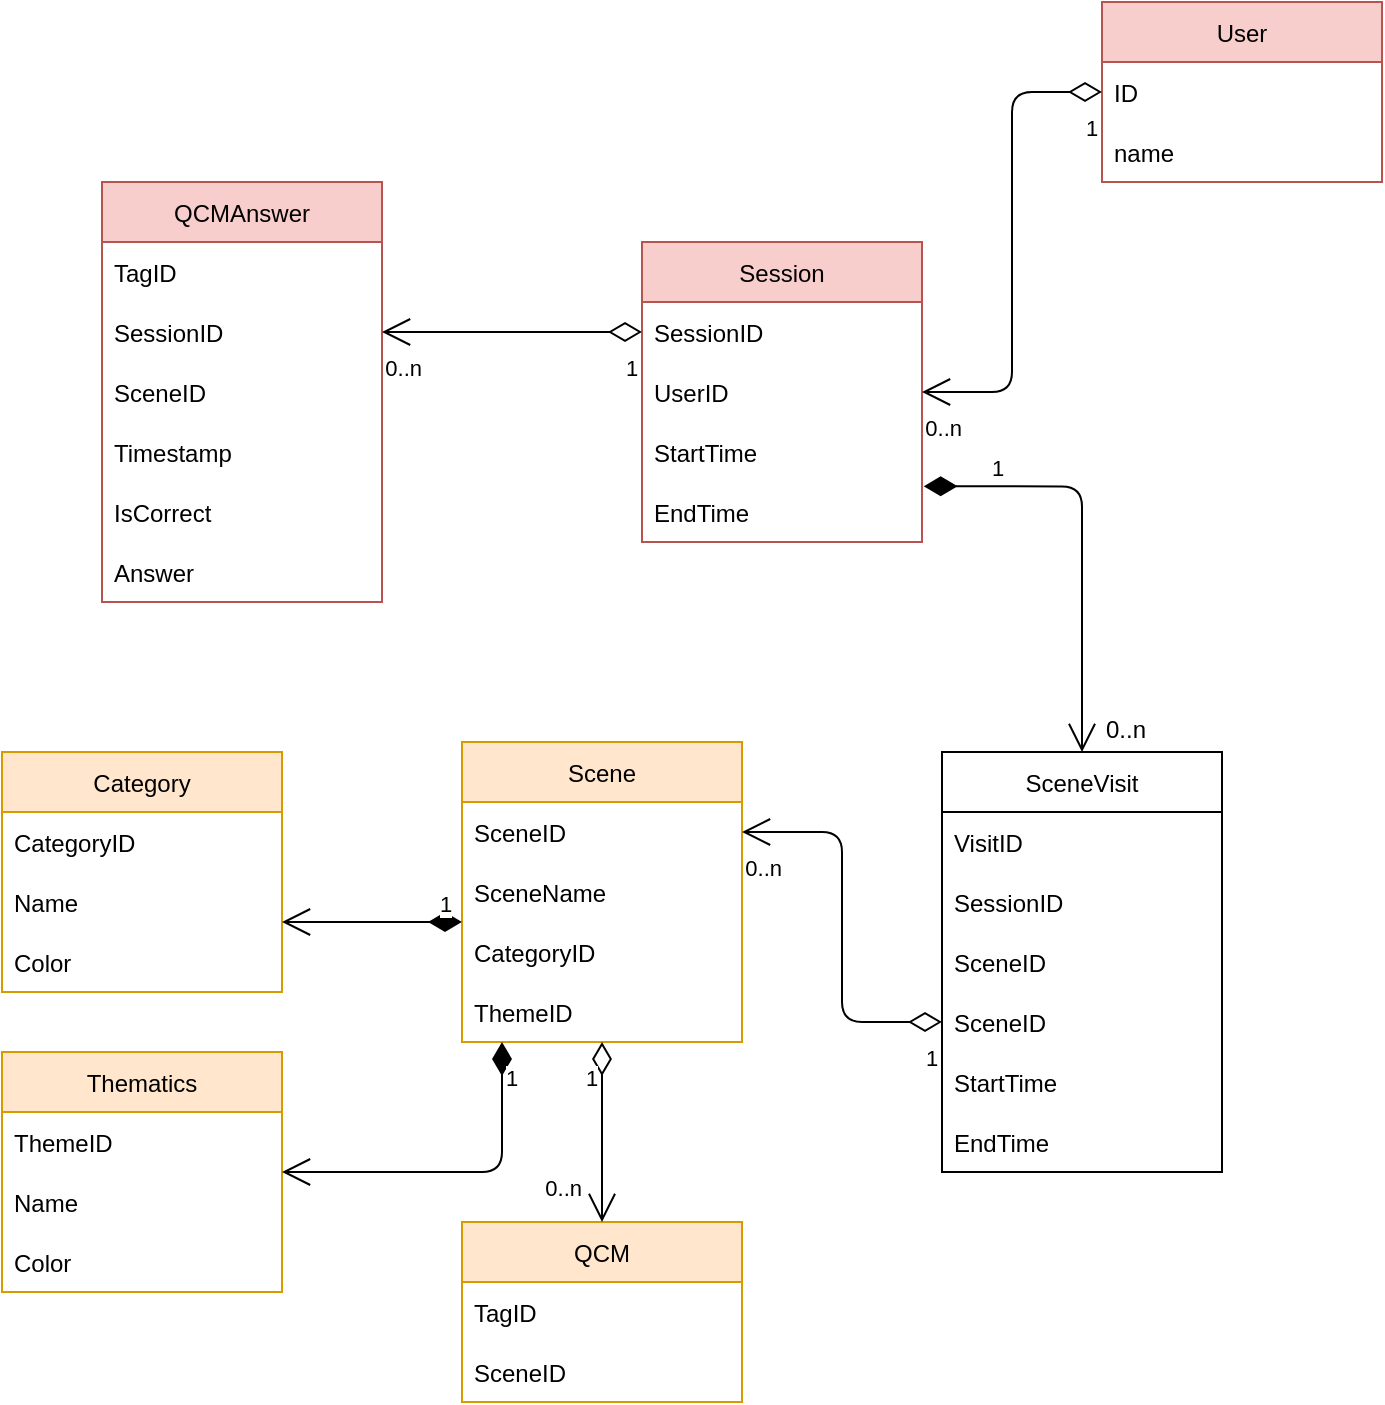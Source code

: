 <mxfile version="15.3.8"><diagram id="LeO06nZJhRLUOQGXfSKD" name="Page-1"><mxGraphModel dx="2035" dy="642" grid="1" gridSize="10" guides="1" tooltips="1" connect="1" arrows="1" fold="1" page="1" pageScale="1" pageWidth="850" pageHeight="1100" math="0" shadow="0"><root><mxCell id="0"/><mxCell id="1" parent="0"/><mxCell id="99hKw1-xVSAWSdRPkOgW-1" value="User" style="swimlane;fontStyle=0;childLayout=stackLayout;horizontal=1;startSize=30;horizontalStack=0;resizeParent=1;resizeParentMax=0;resizeLast=0;collapsible=1;marginBottom=0;fillColor=#f8cecc;strokeColor=#b85450;" vertex="1" parent="1"><mxGeometry x="360" y="10" width="140" height="90" as="geometry"/></mxCell><mxCell id="99hKw1-xVSAWSdRPkOgW-2" value="ID" style="text;strokeColor=none;fillColor=none;align=left;verticalAlign=middle;spacingLeft=4;spacingRight=4;overflow=hidden;points=[[0,0.5],[1,0.5]];portConstraint=eastwest;rotatable=0;" vertex="1" parent="99hKw1-xVSAWSdRPkOgW-1"><mxGeometry y="30" width="140" height="30" as="geometry"/></mxCell><mxCell id="99hKw1-xVSAWSdRPkOgW-4" value="name" style="text;strokeColor=none;fillColor=none;align=left;verticalAlign=middle;spacingLeft=4;spacingRight=4;overflow=hidden;points=[[0,0.5],[1,0.5]];portConstraint=eastwest;rotatable=0;" vertex="1" parent="99hKw1-xVSAWSdRPkOgW-1"><mxGeometry y="60" width="140" height="30" as="geometry"/></mxCell><mxCell id="99hKw1-xVSAWSdRPkOgW-5" value="Session" style="swimlane;fontStyle=0;childLayout=stackLayout;horizontal=1;startSize=30;horizontalStack=0;resizeParent=1;resizeParentMax=0;resizeLast=0;collapsible=1;marginBottom=0;fillColor=#f8cecc;strokeColor=#b85450;" vertex="1" parent="1"><mxGeometry x="130" y="130" width="140" height="150" as="geometry"/></mxCell><mxCell id="99hKw1-xVSAWSdRPkOgW-6" value="SessionID   " style="text;strokeColor=none;fillColor=none;align=left;verticalAlign=middle;spacingLeft=4;spacingRight=4;overflow=hidden;points=[[0,0.5],[1,0.5]];portConstraint=eastwest;rotatable=0;" vertex="1" parent="99hKw1-xVSAWSdRPkOgW-5"><mxGeometry y="30" width="140" height="30" as="geometry"/></mxCell><mxCell id="99hKw1-xVSAWSdRPkOgW-11" value="UserID" style="text;strokeColor=none;fillColor=none;align=left;verticalAlign=middle;spacingLeft=4;spacingRight=4;overflow=hidden;points=[[0,0.5],[1,0.5]];portConstraint=eastwest;rotatable=0;" vertex="1" parent="99hKw1-xVSAWSdRPkOgW-5"><mxGeometry y="60" width="140" height="30" as="geometry"/></mxCell><mxCell id="99hKw1-xVSAWSdRPkOgW-7" value="StartTime    " style="text;strokeColor=none;fillColor=none;align=left;verticalAlign=middle;spacingLeft=4;spacingRight=4;overflow=hidden;points=[[0,0.5],[1,0.5]];portConstraint=eastwest;rotatable=0;" vertex="1" parent="99hKw1-xVSAWSdRPkOgW-5"><mxGeometry y="90" width="140" height="30" as="geometry"/></mxCell><mxCell id="99hKw1-xVSAWSdRPkOgW-8" value="EndTime" style="text;strokeColor=none;fillColor=none;align=left;verticalAlign=middle;spacingLeft=4;spacingRight=4;overflow=hidden;points=[[0,0.5],[1,0.5]];portConstraint=eastwest;rotatable=0;" vertex="1" parent="99hKw1-xVSAWSdRPkOgW-5"><mxGeometry y="120" width="140" height="30" as="geometry"/></mxCell><mxCell id="99hKw1-xVSAWSdRPkOgW-21" value="" style="endArrow=open;html=1;endSize=12;startArrow=diamondThin;startSize=14;startFill=0;edgeStyle=orthogonalEdgeStyle;" edge="1" parent="1" source="99hKw1-xVSAWSdRPkOgW-2" target="99hKw1-xVSAWSdRPkOgW-11"><mxGeometry relative="1" as="geometry"><mxPoint x="230" y="210" as="sourcePoint"/><mxPoint x="390" y="210" as="targetPoint"/></mxGeometry></mxCell><mxCell id="99hKw1-xVSAWSdRPkOgW-22" value="1" style="edgeLabel;resizable=0;html=1;align=left;verticalAlign=top;" connectable="0" vertex="1" parent="99hKw1-xVSAWSdRPkOgW-21"><mxGeometry x="-1" relative="1" as="geometry"><mxPoint x="-10" y="5" as="offset"/></mxGeometry></mxCell><mxCell id="99hKw1-xVSAWSdRPkOgW-23" value="0..n" style="edgeLabel;resizable=0;html=1;align=right;verticalAlign=top;" connectable="0" vertex="1" parent="99hKw1-xVSAWSdRPkOgW-21"><mxGeometry x="1" relative="1" as="geometry"><mxPoint x="20" y="5" as="offset"/></mxGeometry></mxCell><mxCell id="99hKw1-xVSAWSdRPkOgW-24" value="Scene" style="swimlane;fontStyle=0;childLayout=stackLayout;horizontal=1;startSize=30;horizontalStack=0;resizeParent=1;resizeParentMax=0;resizeLast=0;collapsible=1;marginBottom=0;fillColor=#ffe6cc;strokeColor=#d79b00;" vertex="1" parent="1"><mxGeometry x="40" y="380" width="140" height="150" as="geometry"/></mxCell><mxCell id="99hKw1-xVSAWSdRPkOgW-25" value="SceneID" style="text;strokeColor=none;fillColor=none;align=left;verticalAlign=middle;spacingLeft=4;spacingRight=4;overflow=hidden;points=[[0,0.5],[1,0.5]];portConstraint=eastwest;rotatable=0;" vertex="1" parent="99hKw1-xVSAWSdRPkOgW-24"><mxGeometry y="30" width="140" height="30" as="geometry"/></mxCell><mxCell id="99hKw1-xVSAWSdRPkOgW-63" value="SceneName" style="text;strokeColor=none;fillColor=none;align=left;verticalAlign=middle;spacingLeft=4;spacingRight=4;overflow=hidden;points=[[0,0.5],[1,0.5]];portConstraint=eastwest;rotatable=0;" vertex="1" parent="99hKw1-xVSAWSdRPkOgW-24"><mxGeometry y="60" width="140" height="30" as="geometry"/></mxCell><mxCell id="99hKw1-xVSAWSdRPkOgW-26" value="CategoryID" style="text;strokeColor=none;fillColor=none;align=left;verticalAlign=middle;spacingLeft=4;spacingRight=4;overflow=hidden;points=[[0,0.5],[1,0.5]];portConstraint=eastwest;rotatable=0;" vertex="1" parent="99hKw1-xVSAWSdRPkOgW-24"><mxGeometry y="90" width="140" height="30" as="geometry"/></mxCell><mxCell id="99hKw1-xVSAWSdRPkOgW-64" value="ThemeID" style="text;strokeColor=none;fillColor=none;align=left;verticalAlign=middle;spacingLeft=4;spacingRight=4;overflow=hidden;points=[[0,0.5],[1,0.5]];portConstraint=eastwest;rotatable=0;" vertex="1" parent="99hKw1-xVSAWSdRPkOgW-24"><mxGeometry y="120" width="140" height="30" as="geometry"/></mxCell><mxCell id="99hKw1-xVSAWSdRPkOgW-29" value="QCM" style="swimlane;fontStyle=0;childLayout=stackLayout;horizontal=1;startSize=30;horizontalStack=0;resizeParent=1;resizeParentMax=0;resizeLast=0;collapsible=1;marginBottom=0;fillColor=#ffe6cc;strokeColor=#d79b00;" vertex="1" parent="1"><mxGeometry x="40" y="620" width="140" height="90" as="geometry"/></mxCell><mxCell id="99hKw1-xVSAWSdRPkOgW-30" value="TagID" style="text;strokeColor=none;fillColor=none;align=left;verticalAlign=middle;spacingLeft=4;spacingRight=4;overflow=hidden;points=[[0,0.5],[1,0.5]];portConstraint=eastwest;rotatable=0;" vertex="1" parent="99hKw1-xVSAWSdRPkOgW-29"><mxGeometry y="30" width="140" height="30" as="geometry"/></mxCell><mxCell id="99hKw1-xVSAWSdRPkOgW-31" value="SceneID" style="text;strokeColor=none;fillColor=none;align=left;verticalAlign=middle;spacingLeft=4;spacingRight=4;overflow=hidden;points=[[0,0.5],[1,0.5]];portConstraint=eastwest;rotatable=0;" vertex="1" parent="99hKw1-xVSAWSdRPkOgW-29"><mxGeometry y="60" width="140" height="30" as="geometry"/></mxCell><mxCell id="99hKw1-xVSAWSdRPkOgW-32" value="" style="endArrow=open;html=1;endSize=12;startArrow=diamondThin;startSize=14;startFill=0;edgeStyle=orthogonalEdgeStyle;entryX=0.5;entryY=0;entryDx=0;entryDy=0;" edge="1" parent="1" target="99hKw1-xVSAWSdRPkOgW-29"><mxGeometry relative="1" as="geometry"><mxPoint x="110" y="530" as="sourcePoint"/><mxPoint x="-130" y="750" as="targetPoint"/><Array as="points"><mxPoint x="110" y="610"/><mxPoint x="110" y="610"/></Array></mxGeometry></mxCell><mxCell id="99hKw1-xVSAWSdRPkOgW-33" value="1" style="edgeLabel;resizable=0;html=1;align=left;verticalAlign=top;" connectable="0" vertex="1" parent="99hKw1-xVSAWSdRPkOgW-32"><mxGeometry x="-1" relative="1" as="geometry"><mxPoint x="-10" y="5" as="offset"/></mxGeometry></mxCell><mxCell id="99hKw1-xVSAWSdRPkOgW-34" value="0..n" style="edgeLabel;resizable=0;html=1;align=right;verticalAlign=top;" connectable="0" vertex="1" parent="99hKw1-xVSAWSdRPkOgW-32"><mxGeometry x="1" relative="1" as="geometry"><mxPoint x="-10" y="-30" as="offset"/></mxGeometry></mxCell><mxCell id="99hKw1-xVSAWSdRPkOgW-35" value="QCMAnswer" style="swimlane;fontStyle=0;childLayout=stackLayout;horizontal=1;startSize=30;horizontalStack=0;resizeParent=1;resizeParentMax=0;resizeLast=0;collapsible=1;marginBottom=0;fillColor=#f8cecc;strokeColor=#b85450;" vertex="1" parent="1"><mxGeometry x="-140" y="100" width="140" height="210" as="geometry"/></mxCell><mxCell id="99hKw1-xVSAWSdRPkOgW-72" value="TagID" style="text;strokeColor=none;fillColor=none;align=left;verticalAlign=middle;spacingLeft=4;spacingRight=4;overflow=hidden;points=[[0,0.5],[1,0.5]];portConstraint=eastwest;rotatable=0;" vertex="1" parent="99hKw1-xVSAWSdRPkOgW-35"><mxGeometry y="30" width="140" height="30" as="geometry"/></mxCell><mxCell id="99hKw1-xVSAWSdRPkOgW-36" value="SessionID" style="text;strokeColor=none;fillColor=none;align=left;verticalAlign=middle;spacingLeft=4;spacingRight=4;overflow=hidden;points=[[0,0.5],[1,0.5]];portConstraint=eastwest;rotatable=0;" vertex="1" parent="99hKw1-xVSAWSdRPkOgW-35"><mxGeometry y="60" width="140" height="30" as="geometry"/></mxCell><mxCell id="99hKw1-xVSAWSdRPkOgW-62" value="SceneID" style="text;strokeColor=none;fillColor=none;align=left;verticalAlign=middle;spacingLeft=4;spacingRight=4;overflow=hidden;points=[[0,0.5],[1,0.5]];portConstraint=eastwest;rotatable=0;" vertex="1" parent="99hKw1-xVSAWSdRPkOgW-35"><mxGeometry y="90" width="140" height="30" as="geometry"/></mxCell><mxCell id="99hKw1-xVSAWSdRPkOgW-38" value="Timestamp" style="text;strokeColor=none;fillColor=none;align=left;verticalAlign=middle;spacingLeft=4;spacingRight=4;overflow=hidden;points=[[0,0.5],[1,0.5]];portConstraint=eastwest;rotatable=0;" vertex="1" parent="99hKw1-xVSAWSdRPkOgW-35"><mxGeometry y="120" width="140" height="30" as="geometry"/></mxCell><mxCell id="99hKw1-xVSAWSdRPkOgW-69" value="IsCorrect" style="text;strokeColor=none;fillColor=none;align=left;verticalAlign=middle;spacingLeft=4;spacingRight=4;overflow=hidden;points=[[0,0.5],[1,0.5]];portConstraint=eastwest;rotatable=0;" vertex="1" parent="99hKw1-xVSAWSdRPkOgW-35"><mxGeometry y="150" width="140" height="30" as="geometry"/></mxCell><mxCell id="99hKw1-xVSAWSdRPkOgW-78" value="Answer" style="text;strokeColor=none;fillColor=none;align=left;verticalAlign=middle;spacingLeft=4;spacingRight=4;overflow=hidden;points=[[0,0.5],[1,0.5]];portConstraint=eastwest;rotatable=0;" vertex="1" parent="99hKw1-xVSAWSdRPkOgW-35"><mxGeometry y="180" width="140" height="30" as="geometry"/></mxCell><mxCell id="99hKw1-xVSAWSdRPkOgW-39" value="" style="endArrow=open;html=1;endSize=12;startArrow=diamondThin;startSize=14;startFill=0;edgeStyle=orthogonalEdgeStyle;exitX=0;exitY=0.5;exitDx=0;exitDy=0;" edge="1" parent="1" source="99hKw1-xVSAWSdRPkOgW-6" target="99hKw1-xVSAWSdRPkOgW-36"><mxGeometry relative="1" as="geometry"><mxPoint x="400" y="240" as="sourcePoint"/><mxPoint x="310" y="390" as="targetPoint"/></mxGeometry></mxCell><mxCell id="99hKw1-xVSAWSdRPkOgW-40" value="1" style="edgeLabel;resizable=0;html=1;align=left;verticalAlign=top;" connectable="0" vertex="1" parent="99hKw1-xVSAWSdRPkOgW-39"><mxGeometry x="-1" relative="1" as="geometry"><mxPoint x="-10" y="5" as="offset"/></mxGeometry></mxCell><mxCell id="99hKw1-xVSAWSdRPkOgW-41" value="0..n" style="edgeLabel;resizable=0;html=1;align=right;verticalAlign=top;" connectable="0" vertex="1" parent="99hKw1-xVSAWSdRPkOgW-39"><mxGeometry x="1" relative="1" as="geometry"><mxPoint x="20" y="5" as="offset"/></mxGeometry></mxCell><mxCell id="99hKw1-xVSAWSdRPkOgW-45" value="SceneVisit" style="swimlane;fontStyle=0;childLayout=stackLayout;horizontal=1;startSize=30;horizontalStack=0;resizeParent=1;resizeParentMax=0;resizeLast=0;collapsible=1;marginBottom=0;" vertex="1" parent="1"><mxGeometry x="280" y="385" width="140" height="210" as="geometry"/></mxCell><mxCell id="99hKw1-xVSAWSdRPkOgW-48" value="VisitID" style="text;strokeColor=none;fillColor=none;align=left;verticalAlign=middle;spacingLeft=4;spacingRight=4;overflow=hidden;points=[[0,0.5],[1,0.5]];portConstraint=eastwest;rotatable=0;" vertex="1" parent="99hKw1-xVSAWSdRPkOgW-45"><mxGeometry y="30" width="140" height="30" as="geometry"/></mxCell><mxCell id="99hKw1-xVSAWSdRPkOgW-46" value="SessionID" style="text;strokeColor=none;fillColor=none;align=left;verticalAlign=middle;spacingLeft=4;spacingRight=4;overflow=hidden;points=[[0,0.5],[1,0.5]];portConstraint=eastwest;rotatable=0;" vertex="1" parent="99hKw1-xVSAWSdRPkOgW-45"><mxGeometry y="60" width="140" height="30" as="geometry"/></mxCell><mxCell id="99hKw1-xVSAWSdRPkOgW-61" value="SceneID" style="text;strokeColor=none;fillColor=none;align=left;verticalAlign=middle;spacingLeft=4;spacingRight=4;overflow=hidden;points=[[0,0.5],[1,0.5]];portConstraint=eastwest;rotatable=0;" vertex="1" parent="99hKw1-xVSAWSdRPkOgW-45"><mxGeometry y="90" width="140" height="30" as="geometry"/></mxCell><mxCell id="99hKw1-xVSAWSdRPkOgW-47" value="SceneID" style="text;strokeColor=none;fillColor=none;align=left;verticalAlign=middle;spacingLeft=4;spacingRight=4;overflow=hidden;points=[[0,0.5],[1,0.5]];portConstraint=eastwest;rotatable=0;" vertex="1" parent="99hKw1-xVSAWSdRPkOgW-45"><mxGeometry y="120" width="140" height="30" as="geometry"/></mxCell><mxCell id="99hKw1-xVSAWSdRPkOgW-76" value="StartTime    " style="text;strokeColor=none;fillColor=none;align=left;verticalAlign=middle;spacingLeft=4;spacingRight=4;overflow=hidden;points=[[0,0.5],[1,0.5]];portConstraint=eastwest;rotatable=0;" vertex="1" parent="99hKw1-xVSAWSdRPkOgW-45"><mxGeometry y="150" width="140" height="30" as="geometry"/></mxCell><mxCell id="99hKw1-xVSAWSdRPkOgW-77" value="EndTime" style="text;strokeColor=none;fillColor=none;align=left;verticalAlign=middle;spacingLeft=4;spacingRight=4;overflow=hidden;points=[[0,0.5],[1,0.5]];portConstraint=eastwest;rotatable=0;" vertex="1" parent="99hKw1-xVSAWSdRPkOgW-45"><mxGeometry y="180" width="140" height="30" as="geometry"/></mxCell><mxCell id="99hKw1-xVSAWSdRPkOgW-49" value="1" style="endArrow=open;html=1;endSize=12;startArrow=diamondThin;startSize=14;startFill=1;edgeStyle=orthogonalEdgeStyle;align=left;verticalAlign=bottom;exitX=1.006;exitY=0.072;exitDx=0;exitDy=0;exitPerimeter=0;" edge="1" parent="1" source="99hKw1-xVSAWSdRPkOgW-8" target="99hKw1-xVSAWSdRPkOgW-45"><mxGeometry x="-0.698" relative="1" as="geometry"><mxPoint x="210" y="190" as="sourcePoint"/><mxPoint x="370" y="190" as="targetPoint"/><Array as="points"><mxPoint x="350" y="252"/></Array><mxPoint as="offset"/></mxGeometry></mxCell><mxCell id="99hKw1-xVSAWSdRPkOgW-51" value="&lt;div&gt;0..n&lt;/div&gt;&lt;div&gt;&lt;br&gt;&lt;/div&gt;" style="text;whiteSpace=wrap;html=1;" vertex="1" parent="1"><mxGeometry x="360" y="360" width="30" height="30" as="geometry"/></mxCell><mxCell id="99hKw1-xVSAWSdRPkOgW-52" value="" style="endArrow=open;html=1;endSize=12;startArrow=diamondThin;startSize=14;startFill=0;edgeStyle=orthogonalEdgeStyle;exitX=0;exitY=0.5;exitDx=0;exitDy=0;" edge="1" parent="1" source="99hKw1-xVSAWSdRPkOgW-47" target="99hKw1-xVSAWSdRPkOgW-25"><mxGeometry relative="1" as="geometry"><mxPoint x="420" y="550" as="sourcePoint"/><mxPoint x="290" y="640.0" as="targetPoint"/></mxGeometry></mxCell><mxCell id="99hKw1-xVSAWSdRPkOgW-53" value="1" style="edgeLabel;resizable=0;html=1;align=left;verticalAlign=top;" connectable="0" vertex="1" parent="99hKw1-xVSAWSdRPkOgW-52"><mxGeometry x="-1" relative="1" as="geometry"><mxPoint x="-10" y="5" as="offset"/></mxGeometry></mxCell><mxCell id="99hKw1-xVSAWSdRPkOgW-54" value="0..n" style="edgeLabel;resizable=0;html=1;align=right;verticalAlign=top;" connectable="0" vertex="1" parent="99hKw1-xVSAWSdRPkOgW-52"><mxGeometry x="1" relative="1" as="geometry"><mxPoint x="20" y="5" as="offset"/></mxGeometry></mxCell><mxCell id="99hKw1-xVSAWSdRPkOgW-55" value="Category" style="swimlane;fontStyle=0;childLayout=stackLayout;horizontal=1;startSize=30;horizontalStack=0;resizeParent=1;resizeParentMax=0;resizeLast=0;collapsible=1;marginBottom=0;fillColor=#ffe6cc;strokeColor=#d79b00;" vertex="1" parent="1"><mxGeometry x="-190" y="385" width="140" height="120" as="geometry"/></mxCell><mxCell id="99hKw1-xVSAWSdRPkOgW-56" value="CategoryID" style="text;strokeColor=none;fillColor=none;align=left;verticalAlign=middle;spacingLeft=4;spacingRight=4;overflow=hidden;points=[[0,0.5],[1,0.5]];portConstraint=eastwest;rotatable=0;" vertex="1" parent="99hKw1-xVSAWSdRPkOgW-55"><mxGeometry y="30" width="140" height="30" as="geometry"/></mxCell><mxCell id="99hKw1-xVSAWSdRPkOgW-66" value="Name" style="text;strokeColor=none;fillColor=none;align=left;verticalAlign=middle;spacingLeft=4;spacingRight=4;overflow=hidden;points=[[0,0.5],[1,0.5]];portConstraint=eastwest;rotatable=0;" vertex="1" parent="99hKw1-xVSAWSdRPkOgW-55"><mxGeometry y="60" width="140" height="30" as="geometry"/></mxCell><mxCell id="99hKw1-xVSAWSdRPkOgW-57" value="Color" style="text;strokeColor=none;fillColor=none;align=left;verticalAlign=middle;spacingLeft=4;spacingRight=4;overflow=hidden;points=[[0,0.5],[1,0.5]];portConstraint=eastwest;rotatable=0;" vertex="1" parent="99hKw1-xVSAWSdRPkOgW-55"><mxGeometry y="90" width="140" height="30" as="geometry"/></mxCell><mxCell id="99hKw1-xVSAWSdRPkOgW-58" value="Thematics" style="swimlane;fontStyle=0;childLayout=stackLayout;horizontal=1;startSize=30;horizontalStack=0;resizeParent=1;resizeParentMax=0;resizeLast=0;collapsible=1;marginBottom=0;fillColor=#ffe6cc;strokeColor=#d79b00;" vertex="1" parent="1"><mxGeometry x="-190" y="535" width="140" height="120" as="geometry"/></mxCell><mxCell id="99hKw1-xVSAWSdRPkOgW-59" value="ThemeID" style="text;strokeColor=none;fillColor=none;align=left;verticalAlign=middle;spacingLeft=4;spacingRight=4;overflow=hidden;points=[[0,0.5],[1,0.5]];portConstraint=eastwest;rotatable=0;" vertex="1" parent="99hKw1-xVSAWSdRPkOgW-58"><mxGeometry y="30" width="140" height="30" as="geometry"/></mxCell><mxCell id="99hKw1-xVSAWSdRPkOgW-68" value="Name" style="text;strokeColor=none;fillColor=none;align=left;verticalAlign=middle;spacingLeft=4;spacingRight=4;overflow=hidden;points=[[0,0.5],[1,0.5]];portConstraint=eastwest;rotatable=0;" vertex="1" parent="99hKw1-xVSAWSdRPkOgW-58"><mxGeometry y="60" width="140" height="30" as="geometry"/></mxCell><mxCell id="99hKw1-xVSAWSdRPkOgW-60" value="Color" style="text;strokeColor=none;fillColor=none;align=left;verticalAlign=middle;spacingLeft=4;spacingRight=4;overflow=hidden;points=[[0,0.5],[1,0.5]];portConstraint=eastwest;rotatable=0;" vertex="1" parent="99hKw1-xVSAWSdRPkOgW-58"><mxGeometry y="90" width="140" height="30" as="geometry"/></mxCell><mxCell id="99hKw1-xVSAWSdRPkOgW-70" value="1" style="endArrow=open;html=1;endSize=12;startArrow=diamondThin;startSize=14;startFill=1;edgeStyle=orthogonalEdgeStyle;align=left;verticalAlign=bottom;" edge="1" parent="1" source="99hKw1-xVSAWSdRPkOgW-24" target="99hKw1-xVSAWSdRPkOgW-55"><mxGeometry x="-0.698" relative="1" as="geometry"><mxPoint x="-320.0" y="470" as="sourcePoint"/><mxPoint x="-240.84" y="602.84" as="targetPoint"/><Array as="points"><mxPoint x="-20" y="470"/><mxPoint x="-20" y="470"/></Array><mxPoint as="offset"/></mxGeometry></mxCell><mxCell id="99hKw1-xVSAWSdRPkOgW-74" value="1" style="endArrow=open;html=1;endSize=12;startArrow=diamondThin;startSize=14;startFill=1;edgeStyle=orthogonalEdgeStyle;align=left;verticalAlign=bottom;" edge="1" parent="1" source="99hKw1-xVSAWSdRPkOgW-24" target="99hKw1-xVSAWSdRPkOgW-58"><mxGeometry x="-0.698" relative="1" as="geometry"><mxPoint x="50" y="582.5" as="sourcePoint"/><mxPoint x="-10" y="582.5" as="targetPoint"/><Array as="points"><mxPoint x="60" y="595"/></Array><mxPoint as="offset"/></mxGeometry></mxCell></root></mxGraphModel></diagram></mxfile>